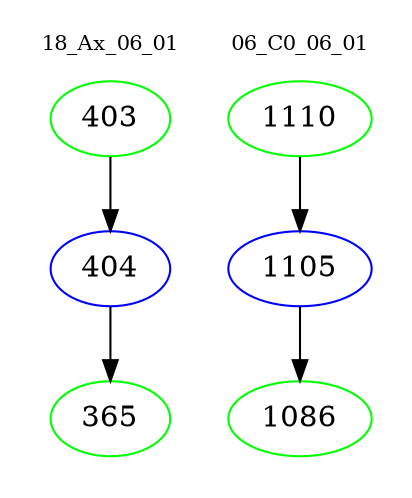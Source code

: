digraph{
subgraph cluster_0 {
color = white
label = "18_Ax_06_01";
fontsize=10;
T0_403 [label="403", color="green"]
T0_403 -> T0_404 [color="black"]
T0_404 [label="404", color="blue"]
T0_404 -> T0_365 [color="black"]
T0_365 [label="365", color="green"]
}
subgraph cluster_1 {
color = white
label = "06_C0_06_01";
fontsize=10;
T1_1110 [label="1110", color="green"]
T1_1110 -> T1_1105 [color="black"]
T1_1105 [label="1105", color="blue"]
T1_1105 -> T1_1086 [color="black"]
T1_1086 [label="1086", color="green"]
}
}
